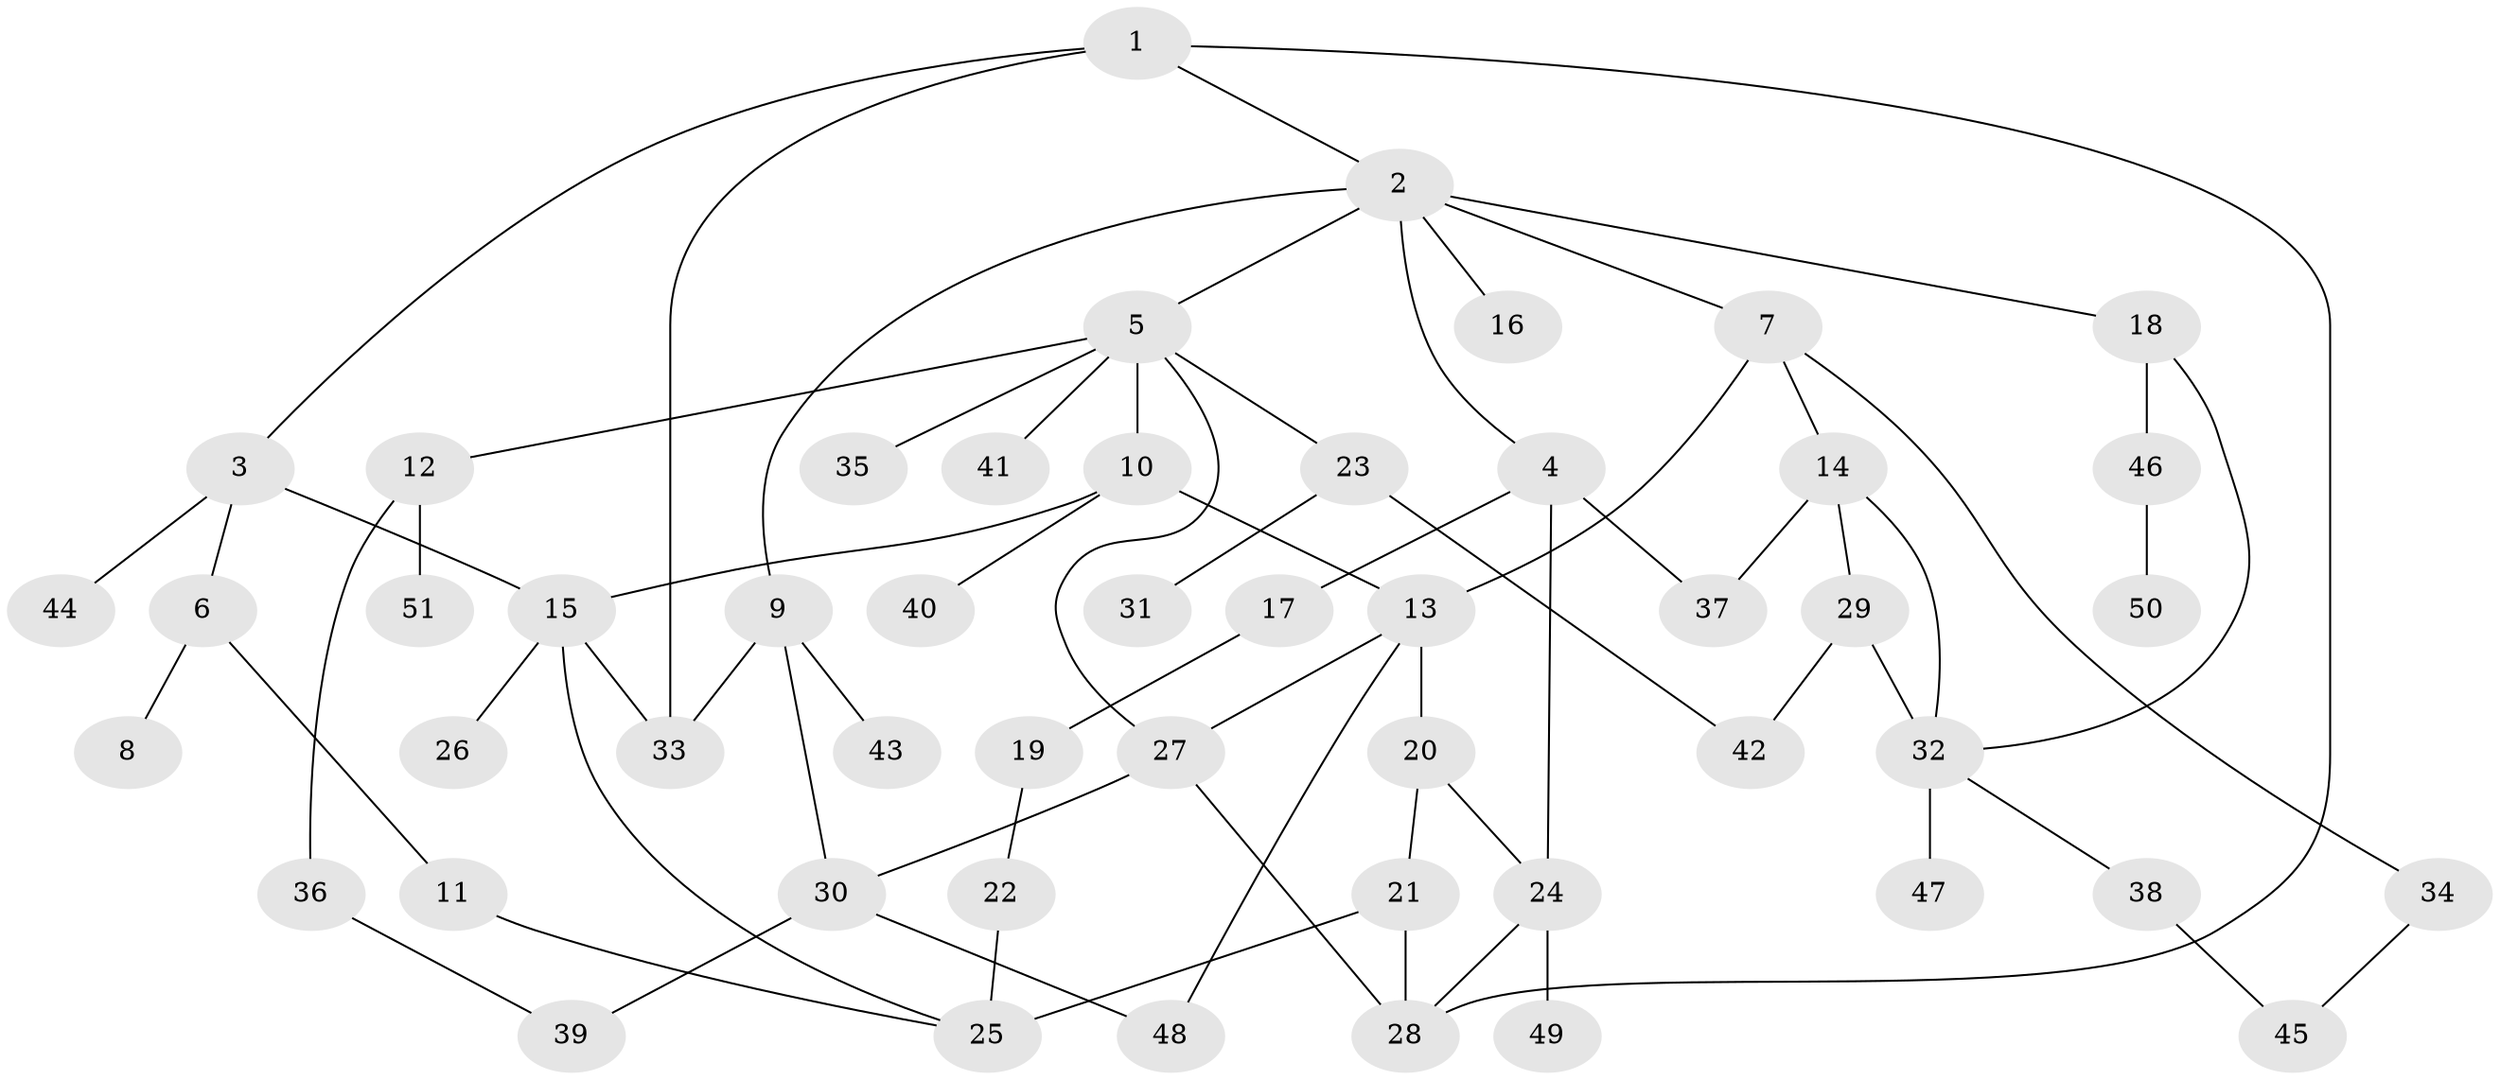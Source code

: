 // coarse degree distribution, {6: 0.09090909090909091, 8: 0.06060606060606061, 4: 0.21212121212121213, 3: 0.21212121212121213, 1: 0.2727272727272727, 2: 0.15151515151515152}
// Generated by graph-tools (version 1.1) at 2025/41/03/06/25 10:41:25]
// undirected, 51 vertices, 70 edges
graph export_dot {
graph [start="1"]
  node [color=gray90,style=filled];
  1;
  2;
  3;
  4;
  5;
  6;
  7;
  8;
  9;
  10;
  11;
  12;
  13;
  14;
  15;
  16;
  17;
  18;
  19;
  20;
  21;
  22;
  23;
  24;
  25;
  26;
  27;
  28;
  29;
  30;
  31;
  32;
  33;
  34;
  35;
  36;
  37;
  38;
  39;
  40;
  41;
  42;
  43;
  44;
  45;
  46;
  47;
  48;
  49;
  50;
  51;
  1 -- 2;
  1 -- 3;
  1 -- 33;
  1 -- 28;
  2 -- 4;
  2 -- 5;
  2 -- 7;
  2 -- 9;
  2 -- 16;
  2 -- 18;
  3 -- 6;
  3 -- 44;
  3 -- 15;
  4 -- 17;
  4 -- 24;
  4 -- 37;
  5 -- 10;
  5 -- 12;
  5 -- 23;
  5 -- 35;
  5 -- 41;
  5 -- 27;
  6 -- 8;
  6 -- 11;
  7 -- 13;
  7 -- 14;
  7 -- 34;
  9 -- 43;
  9 -- 30;
  9 -- 33;
  10 -- 15;
  10 -- 40;
  10 -- 13;
  11 -- 25;
  12 -- 36;
  12 -- 51;
  13 -- 20;
  13 -- 27;
  13 -- 48;
  14 -- 29;
  14 -- 32;
  14 -- 37;
  15 -- 26;
  15 -- 25;
  15 -- 33;
  17 -- 19;
  18 -- 46;
  18 -- 32;
  19 -- 22;
  20 -- 21;
  20 -- 24;
  21 -- 25;
  21 -- 28;
  22 -- 25;
  23 -- 31;
  23 -- 42;
  24 -- 28;
  24 -- 49;
  27 -- 30;
  27 -- 28;
  29 -- 42;
  29 -- 32;
  30 -- 39;
  30 -- 48;
  32 -- 38;
  32 -- 47;
  34 -- 45;
  36 -- 39;
  38 -- 45;
  46 -- 50;
}
